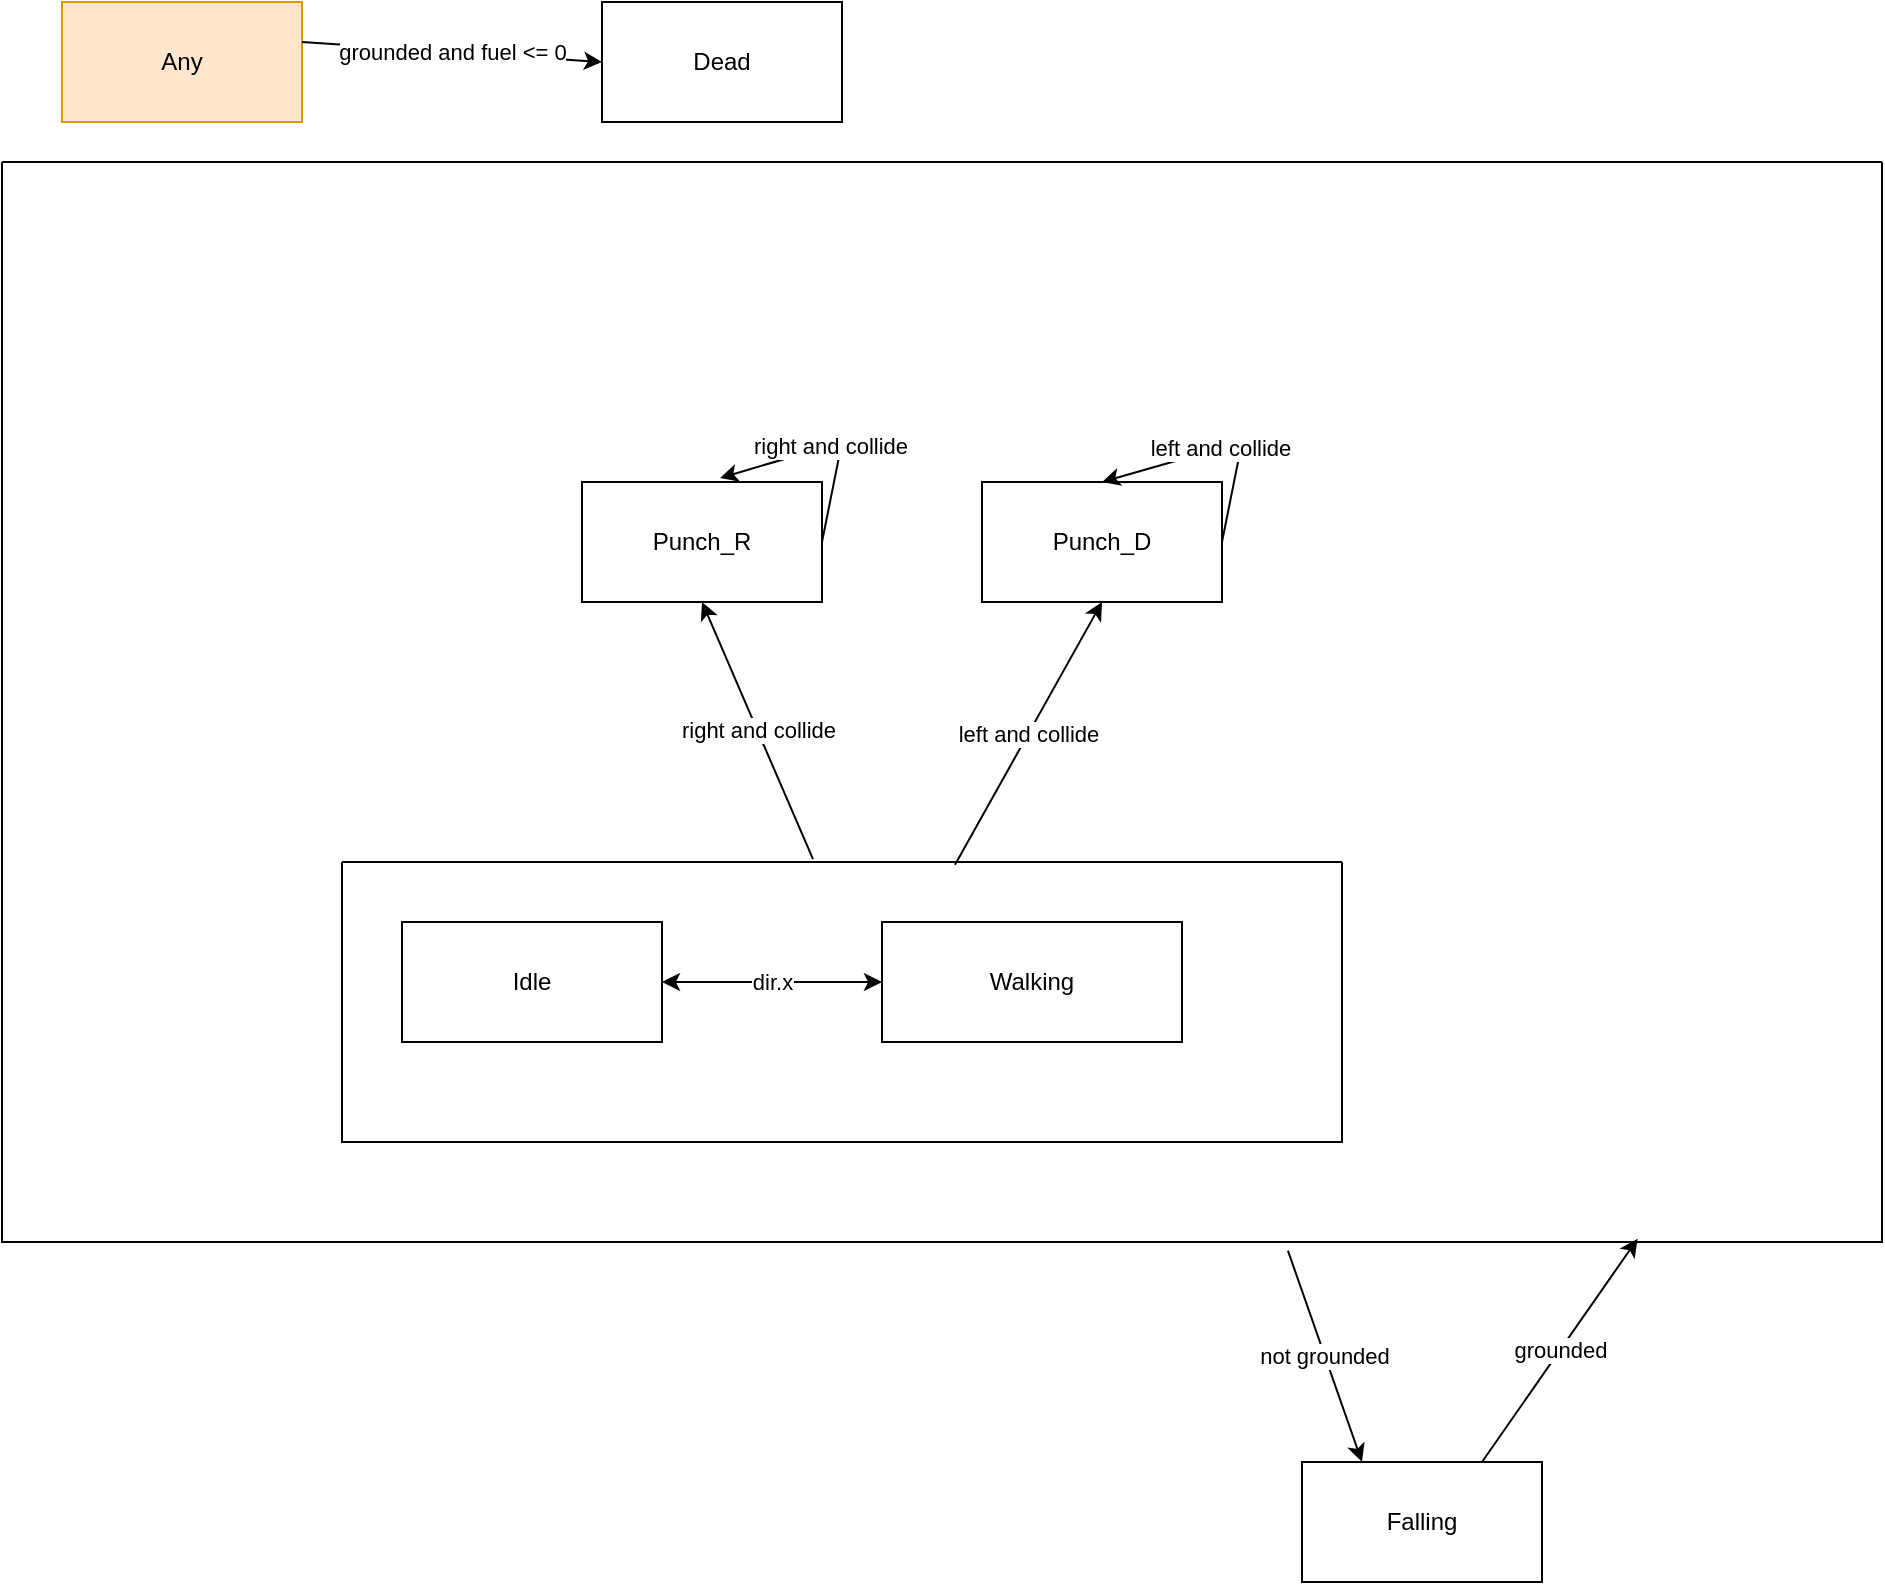 <mxfile version="14.6.12" type="device"><diagram id="MKtV5HPMNdTbqCdoZnYK" name="Page-1"><mxGraphModel dx="1422" dy="842" grid="1" gridSize="10" guides="1" tooltips="1" connect="1" arrows="1" fold="1" page="1" pageScale="1" pageWidth="850" pageHeight="1100" math="0" shadow="0"><root><mxCell id="0"/><mxCell id="1" parent="0"/><mxCell id="wliRWaMoY0XBa5mbwod6-4" value="Falling" style="rounded=0;whiteSpace=wrap;html=1;" parent="1" vertex="1"><mxGeometry x="730" y="820" width="120" height="60" as="geometry"/></mxCell><mxCell id="rj7bTaoll6dEKJ3UrvEl-2" style="edgeStyle=orthogonalEdgeStyle;rounded=0;orthogonalLoop=1;jettySize=auto;html=1;exitX=0.5;exitY=1;exitDx=0;exitDy=0;" parent="1" edge="1"><mxGeometry relative="1" as="geometry"><mxPoint x="315" y="440" as="sourcePoint"/><mxPoint x="315" y="440" as="targetPoint"/></mxGeometry></mxCell><mxCell id="rj7bTaoll6dEKJ3UrvEl-3" value="not grounded" style="endArrow=classic;html=1;exitX=0.684;exitY=1.008;exitDx=0;exitDy=0;entryX=0.25;entryY=0;entryDx=0;entryDy=0;exitPerimeter=0;" parent="1" source="8vGFNgqMNeVPeGXtr3ga-10" target="wliRWaMoY0XBa5mbwod6-4" edge="1"><mxGeometry width="50" height="50" relative="1" as="geometry"><mxPoint x="522.5" y="580" as="sourcePoint"/><mxPoint x="460" y="410" as="targetPoint"/></mxGeometry></mxCell><mxCell id="8vGFNgqMNeVPeGXtr3ga-2" value="grounded" style="endArrow=classic;html=1;exitX=0.75;exitY=0;exitDx=0;exitDy=0;entryX=0.87;entryY=0.997;entryDx=0;entryDy=0;entryPerimeter=0;" parent="1" source="wliRWaMoY0XBa5mbwod6-4" target="8vGFNgqMNeVPeGXtr3ga-10" edge="1"><mxGeometry width="50" height="50" relative="1" as="geometry"><mxPoint x="400" y="460" as="sourcePoint"/><mxPoint x="612.18" y="582.05" as="targetPoint"/></mxGeometry></mxCell><mxCell id="8vGFNgqMNeVPeGXtr3ga-10" value="" style="swimlane;startSize=0;fillColor=none;" parent="1" vertex="1"><mxGeometry x="80" y="170" width="940" height="540" as="geometry"><mxRectangle x="40" y="220" width="50" height="40" as="alternateBounds"/></mxGeometry></mxCell><mxCell id="wliRWaMoY0XBa5mbwod6-7" value="Punch_D" style="rounded=0;whiteSpace=wrap;html=1;" parent="8vGFNgqMNeVPeGXtr3ga-10" vertex="1"><mxGeometry x="490" y="160" width="120" height="60" as="geometry"/></mxCell><mxCell id="wliRWaMoY0XBa5mbwod6-6" value="Punch_R" style="rounded=0;whiteSpace=wrap;html=1;" parent="8vGFNgqMNeVPeGXtr3ga-10" vertex="1"><mxGeometry x="290" y="160" width="120" height="60" as="geometry"/></mxCell><mxCell id="8vGFNgqMNeVPeGXtr3ga-12" value="" style="swimlane;startSize=0;fillColor=none;" parent="8vGFNgqMNeVPeGXtr3ga-10" vertex="1"><mxGeometry x="170" y="350" width="500" height="140" as="geometry"/></mxCell><mxCell id="wliRWaMoY0XBa5mbwod6-2" value="&lt;div&gt;Idle&lt;/div&gt;" style="rounded=0;whiteSpace=wrap;html=1;" parent="8vGFNgqMNeVPeGXtr3ga-12" vertex="1"><mxGeometry x="30" y="30" width="130" height="60" as="geometry"/></mxCell><mxCell id="wliRWaMoY0XBa5mbwod6-3" value="Walking" style="rounded=0;whiteSpace=wrap;html=1;" parent="8vGFNgqMNeVPeGXtr3ga-12" vertex="1"><mxGeometry x="270" y="30" width="150" height="60" as="geometry"/></mxCell><mxCell id="wliRWaMoY0XBa5mbwod6-9" value="dir.x" style="endArrow=classic;startArrow=classic;html=1;entryX=0;entryY=0.5;entryDx=0;entryDy=0;exitX=1;exitY=0.5;exitDx=0;exitDy=0;" parent="8vGFNgqMNeVPeGXtr3ga-12" source="wliRWaMoY0XBa5mbwod6-2" target="wliRWaMoY0XBa5mbwod6-3" edge="1"><mxGeometry width="50" height="50" relative="1" as="geometry"><mxPoint x="250" y="150" as="sourcePoint"/><mxPoint x="300" y="100" as="targetPoint"/></mxGeometry></mxCell><mxCell id="wliRWaMoY0XBa5mbwod6-14" value="left and collide" style="endArrow=classic;html=1;exitX=0.613;exitY=0.01;exitDx=0;exitDy=0;entryX=0.5;entryY=1;entryDx=0;entryDy=0;exitPerimeter=0;" parent="8vGFNgqMNeVPeGXtr3ga-10" source="8vGFNgqMNeVPeGXtr3ga-12" target="wliRWaMoY0XBa5mbwod6-7" edge="1"><mxGeometry width="50" height="50" relative="1" as="geometry"><mxPoint x="-345" y="160" as="sourcePoint"/><mxPoint x="-210" y="210" as="targetPoint"/></mxGeometry></mxCell><mxCell id="wliRWaMoY0XBa5mbwod6-13" value="&lt;div&gt;right and collide&lt;/div&gt;" style="endArrow=classic;html=1;exitX=0.471;exitY=-0.01;exitDx=0;exitDy=0;entryX=0.5;entryY=1;entryDx=0;entryDy=0;exitPerimeter=0;" parent="8vGFNgqMNeVPeGXtr3ga-10" source="8vGFNgqMNeVPeGXtr3ga-12" target="wliRWaMoY0XBa5mbwod6-6" edge="1"><mxGeometry width="50" height="50" relative="1" as="geometry"><mxPoint x="-345" y="160" as="sourcePoint"/><mxPoint x="-210" y="210" as="targetPoint"/></mxGeometry></mxCell><mxCell id="8vGFNgqMNeVPeGXtr3ga-15" value="&lt;div&gt;right and collide&lt;/div&gt;" style="endArrow=classic;html=1;exitX=1;exitY=0.5;exitDx=0;exitDy=0;entryX=0.575;entryY=-0.033;entryDx=0;entryDy=0;entryPerimeter=0;" parent="8vGFNgqMNeVPeGXtr3ga-10" source="wliRWaMoY0XBa5mbwod6-6" target="wliRWaMoY0XBa5mbwod6-6" edge="1"><mxGeometry width="50" height="50" relative="1" as="geometry"><mxPoint x="480" y="370" as="sourcePoint"/><mxPoint x="530" y="320" as="targetPoint"/><Array as="points"><mxPoint x="420" y="140"/></Array></mxGeometry></mxCell><mxCell id="8vGFNgqMNeVPeGXtr3ga-16" value="left and collide" style="endArrow=classic;html=1;exitX=1;exitY=0.5;exitDx=0;exitDy=0;entryX=0.5;entryY=0;entryDx=0;entryDy=0;" parent="8vGFNgqMNeVPeGXtr3ga-10" source="wliRWaMoY0XBa5mbwod6-7" target="wliRWaMoY0XBa5mbwod6-7" edge="1"><mxGeometry width="50" height="50" relative="1" as="geometry"><mxPoint x="290" y="250" as="sourcePoint"/><mxPoint x="340" y="200" as="targetPoint"/><Array as="points"><mxPoint x="620" y="140"/></Array></mxGeometry></mxCell><mxCell id="wliRWaMoY0XBa5mbwod6-11" value="Any" style="rounded=0;whiteSpace=wrap;html=1;fillColor=#ffe6cc;strokeColor=#d79b00;" parent="1" vertex="1"><mxGeometry x="110" y="90" width="120" height="60" as="geometry"/></mxCell><mxCell id="wliRWaMoY0XBa5mbwod6-12" value="grounded and fuel &amp;lt;= 0" style="endArrow=classic;html=1;exitX=1;exitY=0.333;exitDx=0;exitDy=0;entryX=0;entryY=0.5;entryDx=0;entryDy=0;exitPerimeter=0;" parent="1" source="wliRWaMoY0XBa5mbwod6-11" target="wliRWaMoY0XBa5mbwod6-5" edge="1"><mxGeometry width="50" height="50" relative="1" as="geometry"><mxPoint x="400" y="460" as="sourcePoint"/><mxPoint x="450" y="410" as="targetPoint"/><mxPoint as="offset"/></mxGeometry></mxCell><mxCell id="wliRWaMoY0XBa5mbwod6-5" value="Dead" style="rounded=0;whiteSpace=wrap;html=1;" parent="1" vertex="1"><mxGeometry x="380" y="90" width="120" height="60" as="geometry"/></mxCell></root></mxGraphModel></diagram></mxfile>